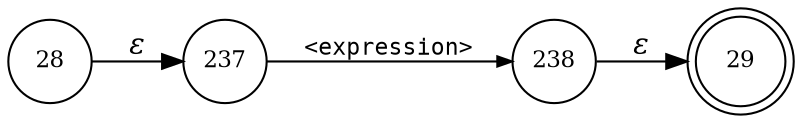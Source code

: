 digraph ATN {
rankdir=LR;
s29[fontsize=11, label="29", shape=doublecircle, fixedsize=true, width=.6];
s28[fontsize=11,label="28", shape=circle, fixedsize=true, width=.55, peripheries=1];
s237[fontsize=11,label="237", shape=circle, fixedsize=true, width=.55, peripheries=1];
s238[fontsize=11,label="238", shape=circle, fixedsize=true, width=.55, peripheries=1];
s28 -> s237 [fontname="Times-Italic", label="&epsilon;"];
s237 -> s238 [fontsize=11, fontname="Courier", arrowsize=.7, label = "<expression>", arrowhead = normal];
s238 -> s29 [fontname="Times-Italic", label="&epsilon;"];
}